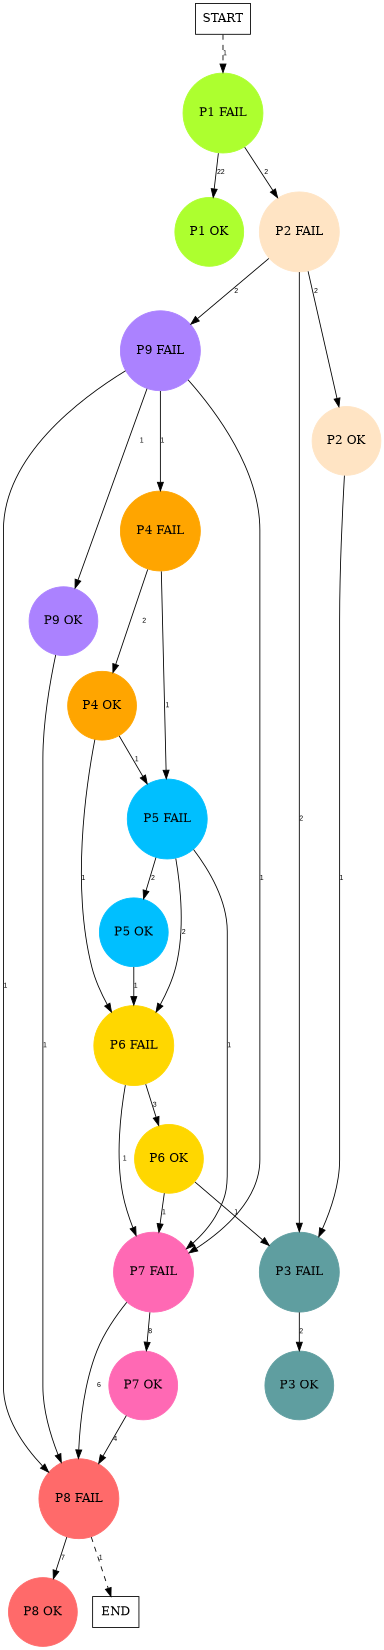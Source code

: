 digraph graphname {
	dpi = 150
	size="16,11!";
	margin = 0;
"P1 FAIL" [shape=circle, color=greenyellow, style=filled]"P1 OK" [shape=circle, color=greenyellow, style=filled]"P2 FAIL" [shape=circle, color=bisque, style=filled]"P9 FAIL" [shape=circle, color=mediumpurple1, style=filled]"P3 FAIL" [shape=circle, color=cadetblue, style=filled]"P5 FAIL" [shape=circle, color=deepskyblue, style=filled]"P6 FAIL" [shape=circle, color=gold, style=filled]"P2 OK" [shape=circle, color=bisque, style=filled]"P4 FAIL" [shape=circle, color=orange, style=filled]"P5 OK" [shape=circle, color=deepskyblue, style=filled]"P6 OK" [shape=circle, color=gold, style=filled]"P3 OK" [shape=circle, color=cadetblue, style=filled]"P7 FAIL" [shape=circle, color=hotpink, style=filled]"P8 FAIL" [shape=circle, color=indianred1, style=filled]"P4 OK" [shape=circle, color=orange, style=filled]"P7 OK" [shape=circle, color=hotpink, style=filled]"P8 OK" [shape=circle, color=indianred1, style=filled]"P9 OK" [shape=circle, color=mediumpurple1, style=filled]"START" [shape=box, fillcolor=white, style=filled, color=black]"END" [shape=box, fillcolor=white, style=filled, color=black]"P1 FAIL" -> "P1 OK" [ label ="22" labelfloat=false fontname="Arial" fontsize=8]
"P1 FAIL" -> "P2 FAIL" [ label ="2" labelfloat=false fontname="Arial" fontsize=8]
"P2 FAIL" -> "P9 FAIL" [ label ="2" labelfloat=false fontname="Arial" fontsize=8]
"P2 FAIL" -> "P3 FAIL" [ label ="2" labelfloat=false fontname="Arial" fontsize=8]
"P2 FAIL" -> "P2 OK" [ label ="2" labelfloat=false fontname="Arial" fontsize=8]
"P9 FAIL" -> "P4 FAIL" [ label ="1" labelfloat=false fontname="Arial" fontsize=8]
"P9 FAIL" -> "P7 FAIL" [ label ="1" labelfloat=false fontname="Arial" fontsize=8]
"P9 FAIL" -> "P8 FAIL" [ label ="1" labelfloat=false fontname="Arial" fontsize=8]
"P9 FAIL" -> "P9 OK" [ label ="1" labelfloat=false fontname="Arial" fontsize=8]
"P3 FAIL" -> "P3 OK" [ label ="2" labelfloat=false fontname="Arial" fontsize=8]
"P5 FAIL" -> "P6 FAIL" [ label ="2" labelfloat=false fontname="Arial" fontsize=8]
"P5 FAIL" -> "P5 OK" [ label ="2" labelfloat=false fontname="Arial" fontsize=8]
"P5 FAIL" -> "P7 FAIL" [ label ="1" labelfloat=false fontname="Arial" fontsize=8]
"P6 FAIL" -> "P6 OK" [ label ="3" labelfloat=false fontname="Arial" fontsize=8]
"P6 FAIL" -> "P7 FAIL" [ label ="1" labelfloat=false fontname="Arial" fontsize=8]
"P2 OK" -> "P3 FAIL" [ label ="1" labelfloat=false fontname="Arial" fontsize=8]
"P4 FAIL" -> "P5 FAIL" [ label ="1" labelfloat=false fontname="Arial" fontsize=8]
"P4 FAIL" -> "P4 OK" [ label ="2" labelfloat=false fontname="Arial" fontsize=8]
"P5 OK" -> "P6 FAIL" [ label ="1" labelfloat=false fontname="Arial" fontsize=8]
"P6 OK" -> "P3 FAIL" [ label ="1" labelfloat=false fontname="Arial" fontsize=8]
"P6 OK" -> "P7 FAIL" [ label ="1" labelfloat=false fontname="Arial" fontsize=8]
"P7 FAIL" -> "P8 FAIL" [ label ="6" labelfloat=false fontname="Arial" fontsize=8]
"P7 FAIL" -> "P7 OK" [ label ="8" labelfloat=false fontname="Arial" fontsize=8]
"P8 FAIL" -> "P8 OK" [ label ="7" labelfloat=false fontname="Arial" fontsize=8]
"P8 FAIL" -> "END" [ style = dashed label ="1" labelfloat=false fontname="Arial" fontsize=8]
"P4 OK" -> "P5 FAIL" [ label ="1" labelfloat=false fontname="Arial" fontsize=8]
"P4 OK" -> "P6 FAIL" [ label ="1" labelfloat=false fontname="Arial" fontsize=8]
"P7 OK" -> "P8 FAIL" [ label ="4" labelfloat=false fontname="Arial" fontsize=8]
"P9 OK" -> "P8 FAIL" [ label ="1" labelfloat=false fontname="Arial" fontsize=8]
"START" -> "P1 FAIL" [ style = dashed label ="1" labelfloat=false fontname="Arial" fontsize=8]
}